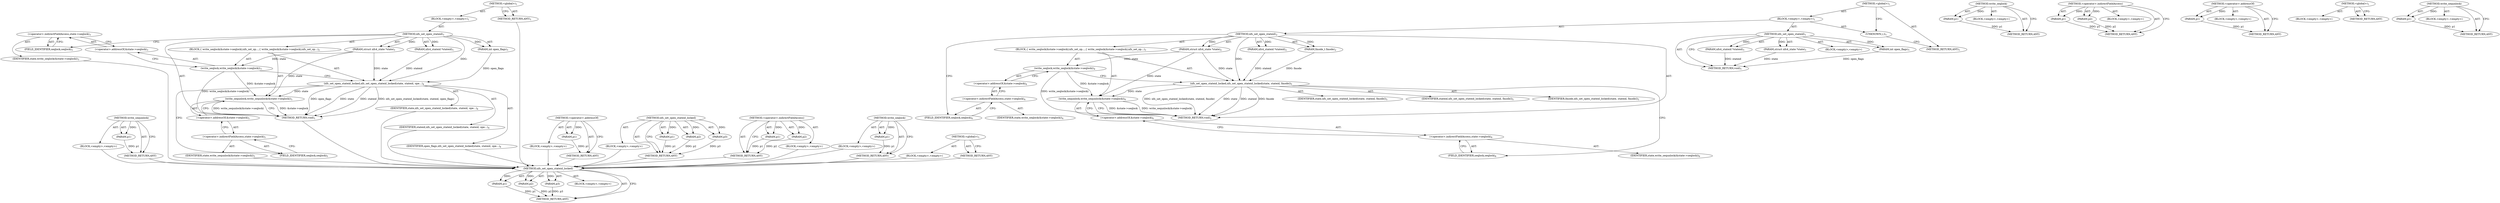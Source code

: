 digraph "write_sequnlock" {
vulnerable_67 [label=<(METHOD,write_sequnlock)>];
vulnerable_68 [label=<(PARAM,p1)>];
vulnerable_69 [label=<(BLOCK,&lt;empty&gt;,&lt;empty&gt;)>];
vulnerable_70 [label=<(METHOD_RETURN,ANY)>];
vulnerable_6 [label=<(METHOD,&lt;global&gt;)<SUB>1</SUB>>];
vulnerable_7 [label=<(BLOCK,&lt;empty&gt;,&lt;empty&gt;)<SUB>1</SUB>>];
vulnerable_8 [label=<(METHOD,nfs_set_open_stateid)<SUB>1</SUB>>];
vulnerable_9 [label=<(PARAM,struct nfs4_state *state)<SUB>1</SUB>>];
vulnerable_10 [label=<(PARAM,nfs4_stateid *stateid)<SUB>1</SUB>>];
vulnerable_11 [label=<(PARAM,int open_flags)<SUB>1</SUB>>];
vulnerable_12 [label=<(BLOCK,{
 	write_seqlock(&amp;state-&gt;seqlock);
	nfs_set_op...,{
 	write_seqlock(&amp;state-&gt;seqlock);
	nfs_set_op...)<SUB>2</SUB>>];
vulnerable_13 [label=<(write_seqlock,write_seqlock(&amp;state-&gt;seqlock))<SUB>3</SUB>>];
vulnerable_14 [label=<(&lt;operator&gt;.addressOf,&amp;state-&gt;seqlock)<SUB>3</SUB>>];
vulnerable_15 [label=<(&lt;operator&gt;.indirectFieldAccess,state-&gt;seqlock)<SUB>3</SUB>>];
vulnerable_16 [label=<(IDENTIFIER,state,write_seqlock(&amp;state-&gt;seqlock))<SUB>3</SUB>>];
vulnerable_17 [label=<(FIELD_IDENTIFIER,seqlock,seqlock)<SUB>3</SUB>>];
vulnerable_18 [label=<(nfs_set_open_stateid_locked,nfs_set_open_stateid_locked(state, stateid, ope...)<SUB>4</SUB>>];
vulnerable_19 [label=<(IDENTIFIER,state,nfs_set_open_stateid_locked(state, stateid, ope...)<SUB>4</SUB>>];
vulnerable_20 [label=<(IDENTIFIER,stateid,nfs_set_open_stateid_locked(state, stateid, ope...)<SUB>4</SUB>>];
vulnerable_21 [label=<(IDENTIFIER,open_flags,nfs_set_open_stateid_locked(state, stateid, ope...)<SUB>4</SUB>>];
vulnerable_22 [label=<(write_sequnlock,write_sequnlock(&amp;state-&gt;seqlock))<SUB>5</SUB>>];
vulnerable_23 [label=<(&lt;operator&gt;.addressOf,&amp;state-&gt;seqlock)<SUB>5</SUB>>];
vulnerable_24 [label=<(&lt;operator&gt;.indirectFieldAccess,state-&gt;seqlock)<SUB>5</SUB>>];
vulnerable_25 [label=<(IDENTIFIER,state,write_sequnlock(&amp;state-&gt;seqlock))<SUB>5</SUB>>];
vulnerable_26 [label=<(FIELD_IDENTIFIER,seqlock,seqlock)<SUB>5</SUB>>];
vulnerable_27 [label=<(METHOD_RETURN,void)<SUB>1</SUB>>];
vulnerable_29 [label=<(METHOD_RETURN,ANY)<SUB>1</SUB>>];
vulnerable_52 [label=<(METHOD,&lt;operator&gt;.addressOf)>];
vulnerable_53 [label=<(PARAM,p1)>];
vulnerable_54 [label=<(BLOCK,&lt;empty&gt;,&lt;empty&gt;)>];
vulnerable_55 [label=<(METHOD_RETURN,ANY)>];
vulnerable_61 [label=<(METHOD,nfs_set_open_stateid_locked)>];
vulnerable_62 [label=<(PARAM,p1)>];
vulnerable_63 [label=<(PARAM,p2)>];
vulnerable_64 [label=<(PARAM,p3)>];
vulnerable_65 [label=<(BLOCK,&lt;empty&gt;,&lt;empty&gt;)>];
vulnerable_66 [label=<(METHOD_RETURN,ANY)>];
vulnerable_56 [label=<(METHOD,&lt;operator&gt;.indirectFieldAccess)>];
vulnerable_57 [label=<(PARAM,p1)>];
vulnerable_58 [label=<(PARAM,p2)>];
vulnerable_59 [label=<(BLOCK,&lt;empty&gt;,&lt;empty&gt;)>];
vulnerable_60 [label=<(METHOD_RETURN,ANY)>];
vulnerable_48 [label=<(METHOD,write_seqlock)>];
vulnerable_49 [label=<(PARAM,p1)>];
vulnerable_50 [label=<(BLOCK,&lt;empty&gt;,&lt;empty&gt;)>];
vulnerable_51 [label=<(METHOD_RETURN,ANY)>];
vulnerable_42 [label=<(METHOD,&lt;global&gt;)<SUB>1</SUB>>];
vulnerable_43 [label=<(BLOCK,&lt;empty&gt;,&lt;empty&gt;)>];
vulnerable_44 [label=<(METHOD_RETURN,ANY)>];
fixed_71 [label=<(METHOD,nfs_set_open_stateid_locked)>];
fixed_72 [label=<(PARAM,p1)>];
fixed_73 [label=<(PARAM,p2)>];
fixed_74 [label=<(PARAM,p3)>];
fixed_75 [label=<(BLOCK,&lt;empty&gt;,&lt;empty&gt;)>];
fixed_76 [label=<(METHOD_RETURN,ANY)>];
fixed_6 [label=<(METHOD,&lt;global&gt;)<SUB>1</SUB>>];
fixed_7 [label=<(BLOCK,&lt;empty&gt;,&lt;empty&gt;)<SUB>1</SUB>>];
fixed_8 [label=<(METHOD,nfs_set_open_stateid)<SUB>1</SUB>>];
fixed_9 [label=<(PARAM,struct nfs4_state *state)<SUB>1</SUB>>];
fixed_10 [label=<(PARAM,nfs4_stateid *stateid)<SUB>1</SUB>>];
fixed_11 [label=<(PARAM,int open_flags)<SUB>1</SUB>>];
fixed_12 [label=<(BLOCK,&lt;empty&gt;,&lt;empty&gt;)>];
fixed_13 [label=<(METHOD_RETURN,void)<SUB>1</SUB>>];
fixed_15 [label=<(UNKNOWN,),))<SUB>1</SUB>>];
fixed_16 [label=<(METHOD,nfs_set_open_stateid)<SUB>2</SUB>>];
fixed_17 [label=<(PARAM,struct nfs4_state *state)<SUB>2</SUB>>];
fixed_18 [label=<(PARAM,nfs4_stateid *stateid)<SUB>2</SUB>>];
fixed_19 [label=<(PARAM,fmode_t fmode)<SUB>2</SUB>>];
fixed_20 [label=<(BLOCK,{
 	write_seqlock(&amp;state-&gt;seqlock);
	nfs_set_op...,{
 	write_seqlock(&amp;state-&gt;seqlock);
	nfs_set_op...)<SUB>3</SUB>>];
fixed_21 [label=<(write_seqlock,write_seqlock(&amp;state-&gt;seqlock))<SUB>4</SUB>>];
fixed_22 [label=<(&lt;operator&gt;.addressOf,&amp;state-&gt;seqlock)<SUB>4</SUB>>];
fixed_23 [label=<(&lt;operator&gt;.indirectFieldAccess,state-&gt;seqlock)<SUB>4</SUB>>];
fixed_24 [label=<(IDENTIFIER,state,write_seqlock(&amp;state-&gt;seqlock))<SUB>4</SUB>>];
fixed_25 [label=<(FIELD_IDENTIFIER,seqlock,seqlock)<SUB>4</SUB>>];
fixed_26 [label=<(nfs_set_open_stateid_locked,nfs_set_open_stateid_locked(state, stateid, fmode))<SUB>5</SUB>>];
fixed_27 [label=<(IDENTIFIER,state,nfs_set_open_stateid_locked(state, stateid, fmode))<SUB>5</SUB>>];
fixed_28 [label=<(IDENTIFIER,stateid,nfs_set_open_stateid_locked(state, stateid, fmode))<SUB>5</SUB>>];
fixed_29 [label=<(IDENTIFIER,fmode,nfs_set_open_stateid_locked(state, stateid, fmode))<SUB>5</SUB>>];
fixed_30 [label=<(write_sequnlock,write_sequnlock(&amp;state-&gt;seqlock))<SUB>6</SUB>>];
fixed_31 [label=<(&lt;operator&gt;.addressOf,&amp;state-&gt;seqlock)<SUB>6</SUB>>];
fixed_32 [label=<(&lt;operator&gt;.indirectFieldAccess,state-&gt;seqlock)<SUB>6</SUB>>];
fixed_33 [label=<(IDENTIFIER,state,write_sequnlock(&amp;state-&gt;seqlock))<SUB>6</SUB>>];
fixed_34 [label=<(FIELD_IDENTIFIER,seqlock,seqlock)<SUB>6</SUB>>];
fixed_35 [label=<(METHOD_RETURN,void)<SUB>2</SUB>>];
fixed_37 [label=<(METHOD_RETURN,ANY)<SUB>1</SUB>>];
fixed_58 [label=<(METHOD,write_seqlock)>];
fixed_59 [label=<(PARAM,p1)>];
fixed_60 [label=<(BLOCK,&lt;empty&gt;,&lt;empty&gt;)>];
fixed_61 [label=<(METHOD_RETURN,ANY)>];
fixed_66 [label=<(METHOD,&lt;operator&gt;.indirectFieldAccess)>];
fixed_67 [label=<(PARAM,p1)>];
fixed_68 [label=<(PARAM,p2)>];
fixed_69 [label=<(BLOCK,&lt;empty&gt;,&lt;empty&gt;)>];
fixed_70 [label=<(METHOD_RETURN,ANY)>];
fixed_62 [label=<(METHOD,&lt;operator&gt;.addressOf)>];
fixed_63 [label=<(PARAM,p1)>];
fixed_64 [label=<(BLOCK,&lt;empty&gt;,&lt;empty&gt;)>];
fixed_65 [label=<(METHOD_RETURN,ANY)>];
fixed_52 [label=<(METHOD,&lt;global&gt;)<SUB>1</SUB>>];
fixed_53 [label=<(BLOCK,&lt;empty&gt;,&lt;empty&gt;)>];
fixed_54 [label=<(METHOD_RETURN,ANY)>];
fixed_77 [label=<(METHOD,write_sequnlock)>];
fixed_78 [label=<(PARAM,p1)>];
fixed_79 [label=<(BLOCK,&lt;empty&gt;,&lt;empty&gt;)>];
fixed_80 [label=<(METHOD_RETURN,ANY)>];
vulnerable_67 -> vulnerable_68  [key=0, label="AST: "];
vulnerable_67 -> vulnerable_68  [key=1, label="DDG: "];
vulnerable_67 -> vulnerable_69  [key=0, label="AST: "];
vulnerable_67 -> vulnerable_70  [key=0, label="AST: "];
vulnerable_67 -> vulnerable_70  [key=1, label="CFG: "];
vulnerable_68 -> vulnerable_70  [key=0, label="DDG: p1"];
vulnerable_69 -> fixed_71  [key=0];
vulnerable_70 -> fixed_71  [key=0];
vulnerable_6 -> vulnerable_7  [key=0, label="AST: "];
vulnerable_6 -> vulnerable_29  [key=0, label="AST: "];
vulnerable_6 -> vulnerable_29  [key=1, label="CFG: "];
vulnerable_7 -> vulnerable_8  [key=0, label="AST: "];
vulnerable_8 -> vulnerable_9  [key=0, label="AST: "];
vulnerable_8 -> vulnerable_9  [key=1, label="DDG: "];
vulnerable_8 -> vulnerable_10  [key=0, label="AST: "];
vulnerable_8 -> vulnerable_10  [key=1, label="DDG: "];
vulnerable_8 -> vulnerable_11  [key=0, label="AST: "];
vulnerable_8 -> vulnerable_11  [key=1, label="DDG: "];
vulnerable_8 -> vulnerable_12  [key=0, label="AST: "];
vulnerable_8 -> vulnerable_27  [key=0, label="AST: "];
vulnerable_8 -> vulnerable_17  [key=0, label="CFG: "];
vulnerable_8 -> vulnerable_18  [key=0, label="DDG: "];
vulnerable_9 -> vulnerable_13  [key=0, label="DDG: state"];
vulnerable_9 -> vulnerable_18  [key=0, label="DDG: state"];
vulnerable_9 -> vulnerable_22  [key=0, label="DDG: state"];
vulnerable_10 -> vulnerable_18  [key=0, label="DDG: stateid"];
vulnerable_11 -> vulnerable_18  [key=0, label="DDG: open_flags"];
vulnerable_12 -> vulnerable_13  [key=0, label="AST: "];
vulnerable_12 -> vulnerable_18  [key=0, label="AST: "];
vulnerable_12 -> vulnerable_22  [key=0, label="AST: "];
vulnerable_13 -> vulnerable_14  [key=0, label="AST: "];
vulnerable_13 -> vulnerable_18  [key=0, label="CFG: "];
vulnerable_13 -> vulnerable_27  [key=0, label="DDG: write_seqlock(&amp;state-&gt;seqlock)"];
vulnerable_13 -> vulnerable_22  [key=0, label="DDG: &amp;state-&gt;seqlock"];
vulnerable_14 -> vulnerable_15  [key=0, label="AST: "];
vulnerable_14 -> vulnerable_13  [key=0, label="CFG: "];
vulnerable_15 -> vulnerable_16  [key=0, label="AST: "];
vulnerable_15 -> vulnerable_17  [key=0, label="AST: "];
vulnerable_15 -> vulnerable_14  [key=0, label="CFG: "];
vulnerable_16 -> fixed_71  [key=0];
vulnerable_17 -> vulnerable_15  [key=0, label="CFG: "];
vulnerable_18 -> vulnerable_19  [key=0, label="AST: "];
vulnerable_18 -> vulnerable_20  [key=0, label="AST: "];
vulnerable_18 -> vulnerable_21  [key=0, label="AST: "];
vulnerable_18 -> vulnerable_26  [key=0, label="CFG: "];
vulnerable_18 -> vulnerable_27  [key=0, label="DDG: state"];
vulnerable_18 -> vulnerable_27  [key=1, label="DDG: stateid"];
vulnerable_18 -> vulnerable_27  [key=2, label="DDG: open_flags"];
vulnerable_18 -> vulnerable_27  [key=3, label="DDG: nfs_set_open_stateid_locked(state, stateid, open_flags)"];
vulnerable_18 -> vulnerable_22  [key=0, label="DDG: state"];
vulnerable_19 -> fixed_71  [key=0];
vulnerable_20 -> fixed_71  [key=0];
vulnerable_21 -> fixed_71  [key=0];
vulnerable_22 -> vulnerable_23  [key=0, label="AST: "];
vulnerable_22 -> vulnerable_27  [key=0, label="CFG: "];
vulnerable_22 -> vulnerable_27  [key=1, label="DDG: &amp;state-&gt;seqlock"];
vulnerable_22 -> vulnerable_27  [key=2, label="DDG: write_sequnlock(&amp;state-&gt;seqlock)"];
vulnerable_23 -> vulnerable_24  [key=0, label="AST: "];
vulnerable_23 -> vulnerable_22  [key=0, label="CFG: "];
vulnerable_24 -> vulnerable_25  [key=0, label="AST: "];
vulnerable_24 -> vulnerable_26  [key=0, label="AST: "];
vulnerable_24 -> vulnerable_23  [key=0, label="CFG: "];
vulnerable_25 -> fixed_71  [key=0];
vulnerable_26 -> vulnerable_24  [key=0, label="CFG: "];
vulnerable_27 -> fixed_71  [key=0];
vulnerable_29 -> fixed_71  [key=0];
vulnerable_52 -> vulnerable_53  [key=0, label="AST: "];
vulnerable_52 -> vulnerable_53  [key=1, label="DDG: "];
vulnerable_52 -> vulnerable_54  [key=0, label="AST: "];
vulnerable_52 -> vulnerable_55  [key=0, label="AST: "];
vulnerable_52 -> vulnerable_55  [key=1, label="CFG: "];
vulnerable_53 -> vulnerable_55  [key=0, label="DDG: p1"];
vulnerable_54 -> fixed_71  [key=0];
vulnerable_55 -> fixed_71  [key=0];
vulnerable_61 -> vulnerable_62  [key=0, label="AST: "];
vulnerable_61 -> vulnerable_62  [key=1, label="DDG: "];
vulnerable_61 -> vulnerable_65  [key=0, label="AST: "];
vulnerable_61 -> vulnerable_63  [key=0, label="AST: "];
vulnerable_61 -> vulnerable_63  [key=1, label="DDG: "];
vulnerable_61 -> vulnerable_66  [key=0, label="AST: "];
vulnerable_61 -> vulnerable_66  [key=1, label="CFG: "];
vulnerable_61 -> vulnerable_64  [key=0, label="AST: "];
vulnerable_61 -> vulnerable_64  [key=1, label="DDG: "];
vulnerable_62 -> vulnerable_66  [key=0, label="DDG: p1"];
vulnerable_63 -> vulnerable_66  [key=0, label="DDG: p2"];
vulnerable_64 -> vulnerable_66  [key=0, label="DDG: p3"];
vulnerable_65 -> fixed_71  [key=0];
vulnerable_66 -> fixed_71  [key=0];
vulnerable_56 -> vulnerable_57  [key=0, label="AST: "];
vulnerable_56 -> vulnerable_57  [key=1, label="DDG: "];
vulnerable_56 -> vulnerable_59  [key=0, label="AST: "];
vulnerable_56 -> vulnerable_58  [key=0, label="AST: "];
vulnerable_56 -> vulnerable_58  [key=1, label="DDG: "];
vulnerable_56 -> vulnerable_60  [key=0, label="AST: "];
vulnerable_56 -> vulnerable_60  [key=1, label="CFG: "];
vulnerable_57 -> vulnerable_60  [key=0, label="DDG: p1"];
vulnerable_58 -> vulnerable_60  [key=0, label="DDG: p2"];
vulnerable_59 -> fixed_71  [key=0];
vulnerable_60 -> fixed_71  [key=0];
vulnerable_48 -> vulnerable_49  [key=0, label="AST: "];
vulnerable_48 -> vulnerable_49  [key=1, label="DDG: "];
vulnerable_48 -> vulnerable_50  [key=0, label="AST: "];
vulnerable_48 -> vulnerable_51  [key=0, label="AST: "];
vulnerable_48 -> vulnerable_51  [key=1, label="CFG: "];
vulnerable_49 -> vulnerable_51  [key=0, label="DDG: p1"];
vulnerable_50 -> fixed_71  [key=0];
vulnerable_51 -> fixed_71  [key=0];
vulnerable_42 -> vulnerable_43  [key=0, label="AST: "];
vulnerable_42 -> vulnerable_44  [key=0, label="AST: "];
vulnerable_42 -> vulnerable_44  [key=1, label="CFG: "];
vulnerable_43 -> fixed_71  [key=0];
vulnerable_44 -> fixed_71  [key=0];
fixed_71 -> fixed_72  [key=0, label="AST: "];
fixed_71 -> fixed_72  [key=1, label="DDG: "];
fixed_71 -> fixed_75  [key=0, label="AST: "];
fixed_71 -> fixed_73  [key=0, label="AST: "];
fixed_71 -> fixed_73  [key=1, label="DDG: "];
fixed_71 -> fixed_76  [key=0, label="AST: "];
fixed_71 -> fixed_76  [key=1, label="CFG: "];
fixed_71 -> fixed_74  [key=0, label="AST: "];
fixed_71 -> fixed_74  [key=1, label="DDG: "];
fixed_72 -> fixed_76  [key=0, label="DDG: p1"];
fixed_73 -> fixed_76  [key=0, label="DDG: p2"];
fixed_74 -> fixed_76  [key=0, label="DDG: p3"];
fixed_6 -> fixed_7  [key=0, label="AST: "];
fixed_6 -> fixed_37  [key=0, label="AST: "];
fixed_6 -> fixed_15  [key=0, label="CFG: "];
fixed_7 -> fixed_8  [key=0, label="AST: "];
fixed_7 -> fixed_15  [key=0, label="AST: "];
fixed_7 -> fixed_16  [key=0, label="AST: "];
fixed_8 -> fixed_9  [key=0, label="AST: "];
fixed_8 -> fixed_9  [key=1, label="DDG: "];
fixed_8 -> fixed_10  [key=0, label="AST: "];
fixed_8 -> fixed_10  [key=1, label="DDG: "];
fixed_8 -> fixed_11  [key=0, label="AST: "];
fixed_8 -> fixed_11  [key=1, label="DDG: "];
fixed_8 -> fixed_12  [key=0, label="AST: "];
fixed_8 -> fixed_13  [key=0, label="AST: "];
fixed_8 -> fixed_13  [key=1, label="CFG: "];
fixed_9 -> fixed_13  [key=0, label="DDG: state"];
fixed_10 -> fixed_13  [key=0, label="DDG: stateid"];
fixed_11 -> fixed_13  [key=0, label="DDG: open_flags"];
fixed_15 -> fixed_37  [key=0, label="CFG: "];
fixed_16 -> fixed_17  [key=0, label="AST: "];
fixed_16 -> fixed_17  [key=1, label="DDG: "];
fixed_16 -> fixed_18  [key=0, label="AST: "];
fixed_16 -> fixed_18  [key=1, label="DDG: "];
fixed_16 -> fixed_19  [key=0, label="AST: "];
fixed_16 -> fixed_19  [key=1, label="DDG: "];
fixed_16 -> fixed_20  [key=0, label="AST: "];
fixed_16 -> fixed_35  [key=0, label="AST: "];
fixed_16 -> fixed_25  [key=0, label="CFG: "];
fixed_16 -> fixed_26  [key=0, label="DDG: "];
fixed_17 -> fixed_21  [key=0, label="DDG: state"];
fixed_17 -> fixed_26  [key=0, label="DDG: state"];
fixed_17 -> fixed_30  [key=0, label="DDG: state"];
fixed_18 -> fixed_26  [key=0, label="DDG: stateid"];
fixed_19 -> fixed_26  [key=0, label="DDG: fmode"];
fixed_20 -> fixed_21  [key=0, label="AST: "];
fixed_20 -> fixed_26  [key=0, label="AST: "];
fixed_20 -> fixed_30  [key=0, label="AST: "];
fixed_21 -> fixed_22  [key=0, label="AST: "];
fixed_21 -> fixed_26  [key=0, label="CFG: "];
fixed_21 -> fixed_35  [key=0, label="DDG: write_seqlock(&amp;state-&gt;seqlock)"];
fixed_21 -> fixed_30  [key=0, label="DDG: &amp;state-&gt;seqlock"];
fixed_22 -> fixed_23  [key=0, label="AST: "];
fixed_22 -> fixed_21  [key=0, label="CFG: "];
fixed_23 -> fixed_24  [key=0, label="AST: "];
fixed_23 -> fixed_25  [key=0, label="AST: "];
fixed_23 -> fixed_22  [key=0, label="CFG: "];
fixed_25 -> fixed_23  [key=0, label="CFG: "];
fixed_26 -> fixed_27  [key=0, label="AST: "];
fixed_26 -> fixed_28  [key=0, label="AST: "];
fixed_26 -> fixed_29  [key=0, label="AST: "];
fixed_26 -> fixed_34  [key=0, label="CFG: "];
fixed_26 -> fixed_35  [key=0, label="DDG: state"];
fixed_26 -> fixed_35  [key=1, label="DDG: stateid"];
fixed_26 -> fixed_35  [key=2, label="DDG: fmode"];
fixed_26 -> fixed_35  [key=3, label="DDG: nfs_set_open_stateid_locked(state, stateid, fmode)"];
fixed_26 -> fixed_30  [key=0, label="DDG: state"];
fixed_30 -> fixed_31  [key=0, label="AST: "];
fixed_30 -> fixed_35  [key=0, label="CFG: "];
fixed_30 -> fixed_35  [key=1, label="DDG: &amp;state-&gt;seqlock"];
fixed_30 -> fixed_35  [key=2, label="DDG: write_sequnlock(&amp;state-&gt;seqlock)"];
fixed_31 -> fixed_32  [key=0, label="AST: "];
fixed_31 -> fixed_30  [key=0, label="CFG: "];
fixed_32 -> fixed_33  [key=0, label="AST: "];
fixed_32 -> fixed_34  [key=0, label="AST: "];
fixed_32 -> fixed_31  [key=0, label="CFG: "];
fixed_34 -> fixed_32  [key=0, label="CFG: "];
fixed_58 -> fixed_59  [key=0, label="AST: "];
fixed_58 -> fixed_59  [key=1, label="DDG: "];
fixed_58 -> fixed_60  [key=0, label="AST: "];
fixed_58 -> fixed_61  [key=0, label="AST: "];
fixed_58 -> fixed_61  [key=1, label="CFG: "];
fixed_59 -> fixed_61  [key=0, label="DDG: p1"];
fixed_66 -> fixed_67  [key=0, label="AST: "];
fixed_66 -> fixed_67  [key=1, label="DDG: "];
fixed_66 -> fixed_69  [key=0, label="AST: "];
fixed_66 -> fixed_68  [key=0, label="AST: "];
fixed_66 -> fixed_68  [key=1, label="DDG: "];
fixed_66 -> fixed_70  [key=0, label="AST: "];
fixed_66 -> fixed_70  [key=1, label="CFG: "];
fixed_67 -> fixed_70  [key=0, label="DDG: p1"];
fixed_68 -> fixed_70  [key=0, label="DDG: p2"];
fixed_62 -> fixed_63  [key=0, label="AST: "];
fixed_62 -> fixed_63  [key=1, label="DDG: "];
fixed_62 -> fixed_64  [key=0, label="AST: "];
fixed_62 -> fixed_65  [key=0, label="AST: "];
fixed_62 -> fixed_65  [key=1, label="CFG: "];
fixed_63 -> fixed_65  [key=0, label="DDG: p1"];
fixed_52 -> fixed_53  [key=0, label="AST: "];
fixed_52 -> fixed_54  [key=0, label="AST: "];
fixed_52 -> fixed_54  [key=1, label="CFG: "];
fixed_77 -> fixed_78  [key=0, label="AST: "];
fixed_77 -> fixed_78  [key=1, label="DDG: "];
fixed_77 -> fixed_79  [key=0, label="AST: "];
fixed_77 -> fixed_80  [key=0, label="AST: "];
fixed_77 -> fixed_80  [key=1, label="CFG: "];
fixed_78 -> fixed_80  [key=0, label="DDG: p1"];
}
